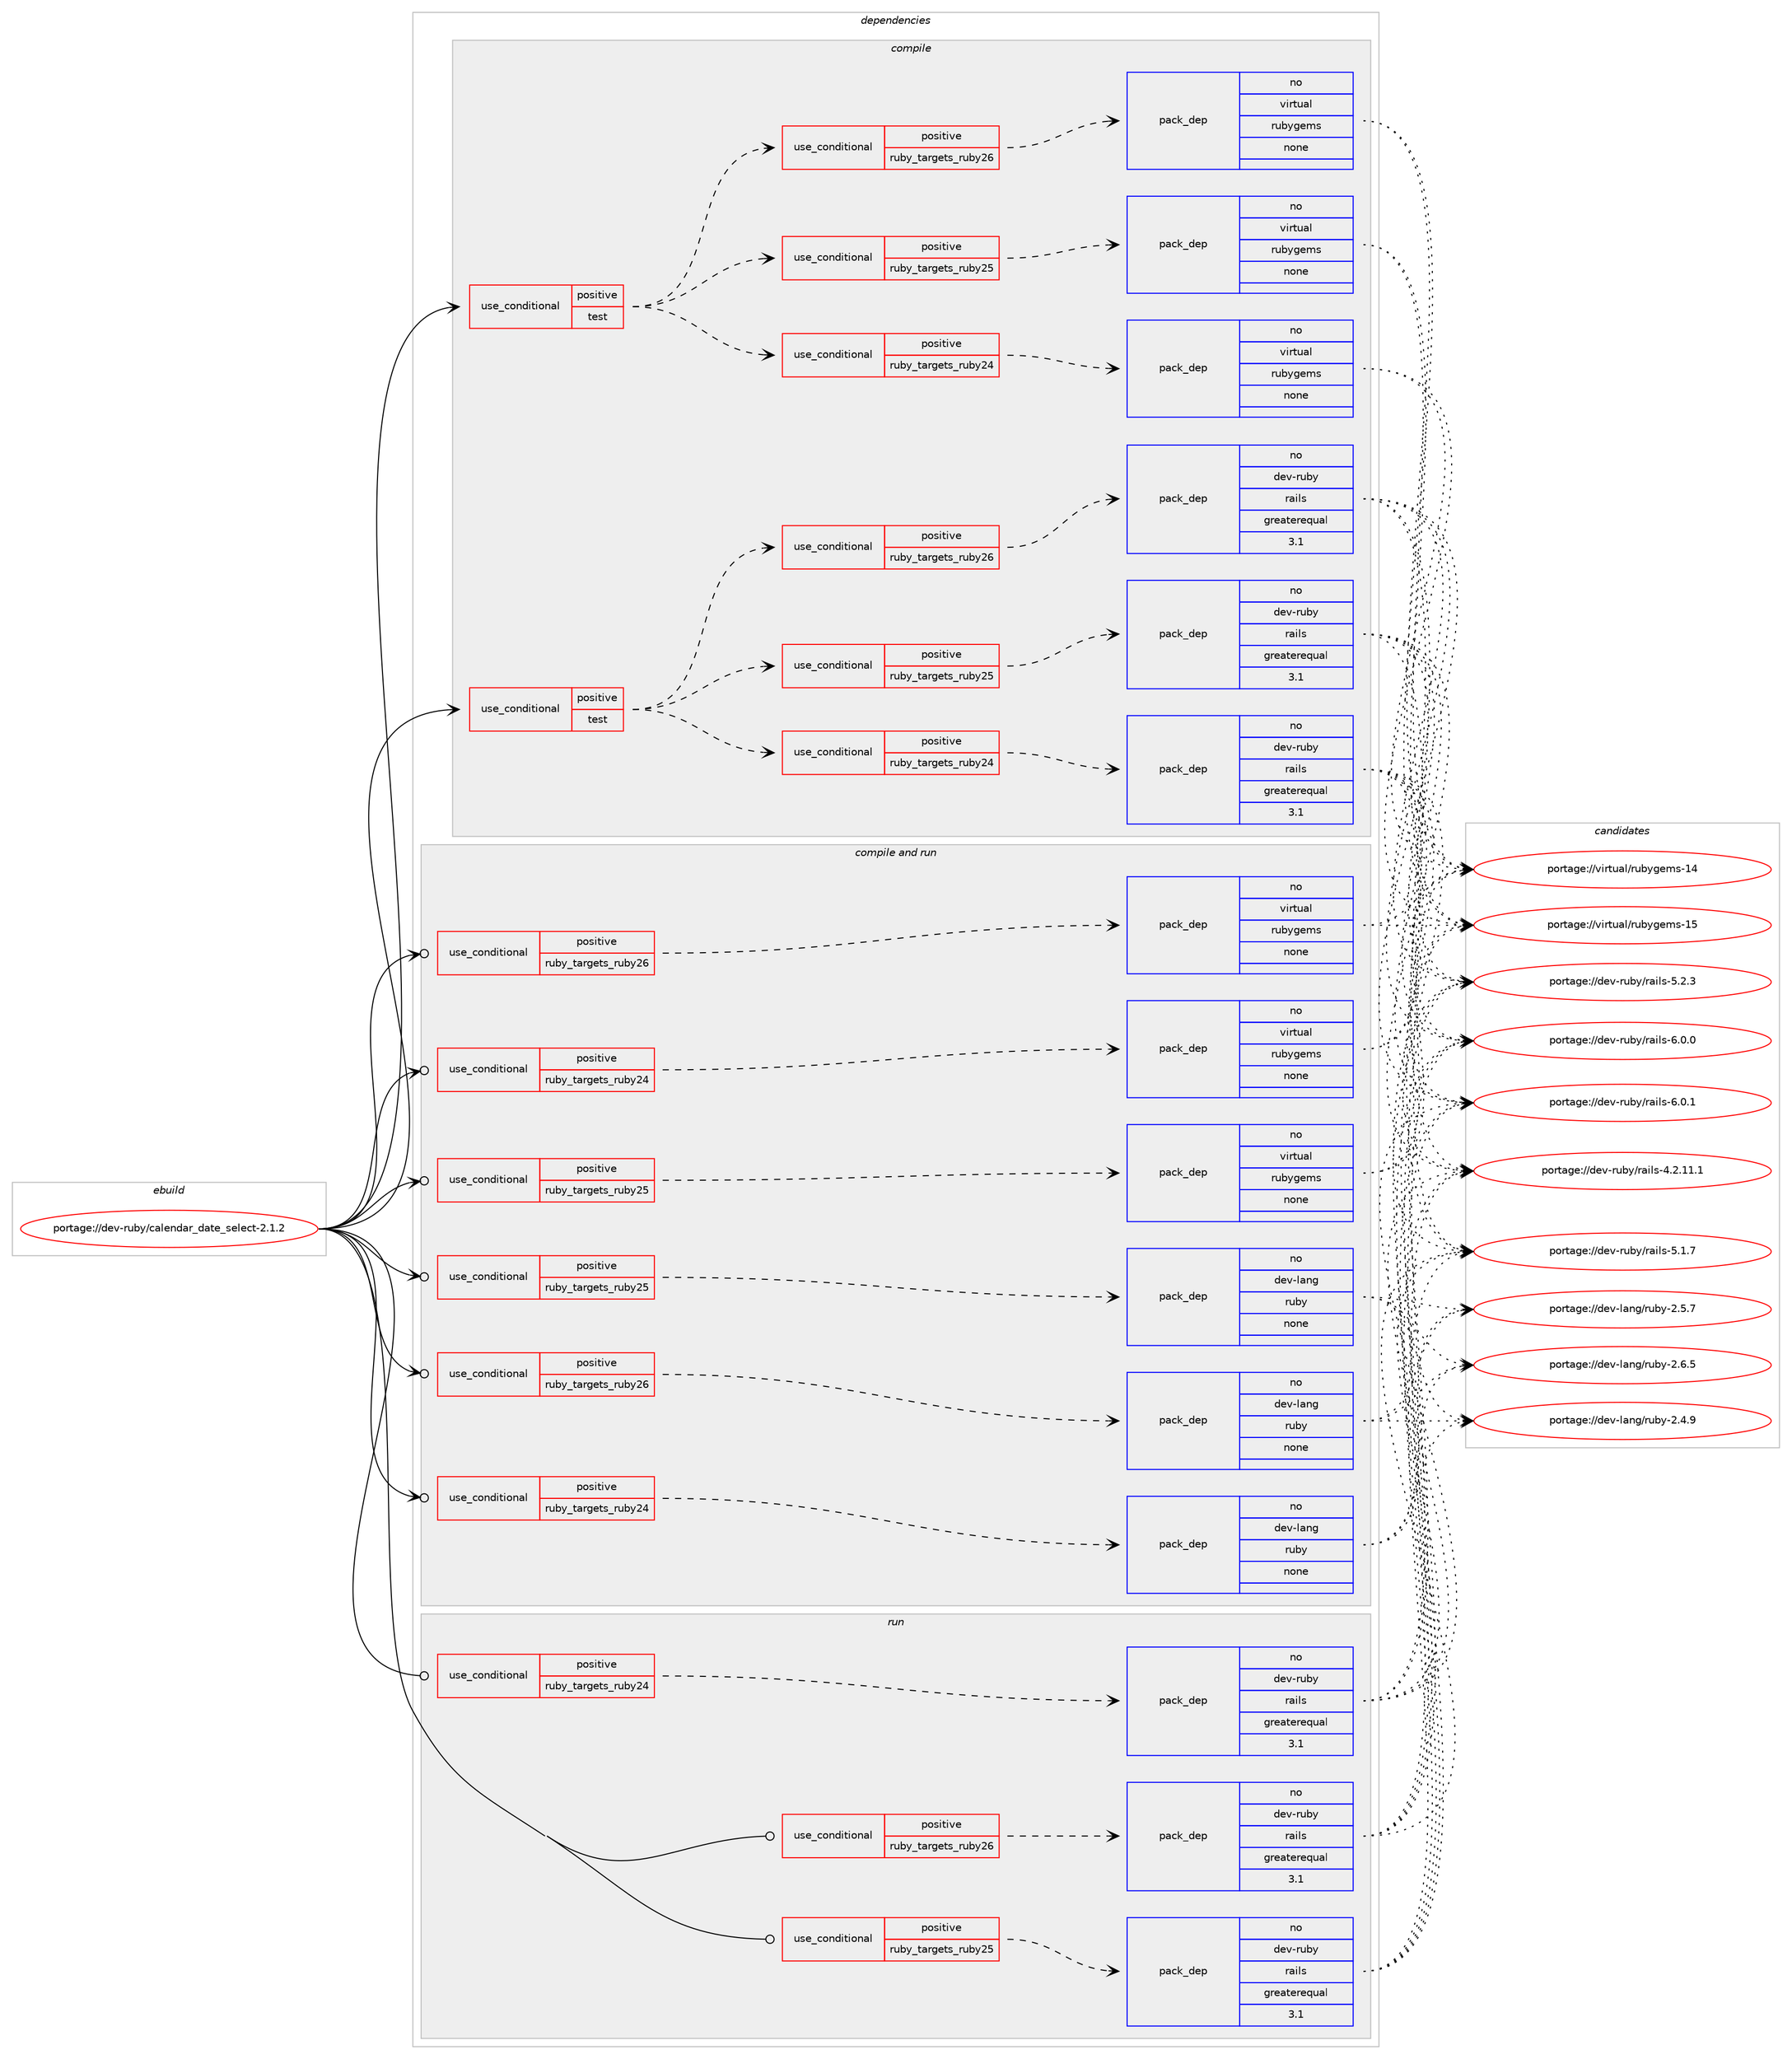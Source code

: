 digraph prolog {

# *************
# Graph options
# *************

newrank=true;
concentrate=true;
compound=true;
graph [rankdir=LR,fontname=Helvetica,fontsize=10,ranksep=1.5];#, ranksep=2.5, nodesep=0.2];
edge  [arrowhead=vee];
node  [fontname=Helvetica,fontsize=10];

# **********
# The ebuild
# **********

subgraph cluster_leftcol {
color=gray;
rank=same;
label=<<i>ebuild</i>>;
id [label="portage://dev-ruby/calendar_date_select-2.1.2", color=red, width=4, href="../dev-ruby/calendar_date_select-2.1.2.svg"];
}

# ****************
# The dependencies
# ****************

subgraph cluster_midcol {
color=gray;
label=<<i>dependencies</i>>;
subgraph cluster_compile {
fillcolor="#eeeeee";
style=filled;
label=<<i>compile</i>>;
subgraph cond48873 {
dependency214699 [label=<<TABLE BORDER="0" CELLBORDER="1" CELLSPACING="0" CELLPADDING="4"><TR><TD ROWSPAN="3" CELLPADDING="10">use_conditional</TD></TR><TR><TD>positive</TD></TR><TR><TD>test</TD></TR></TABLE>>, shape=none, color=red];
subgraph cond48874 {
dependency214700 [label=<<TABLE BORDER="0" CELLBORDER="1" CELLSPACING="0" CELLPADDING="4"><TR><TD ROWSPAN="3" CELLPADDING="10">use_conditional</TD></TR><TR><TD>positive</TD></TR><TR><TD>ruby_targets_ruby24</TD></TR></TABLE>>, shape=none, color=red];
subgraph pack162354 {
dependency214701 [label=<<TABLE BORDER="0" CELLBORDER="1" CELLSPACING="0" CELLPADDING="4" WIDTH="220"><TR><TD ROWSPAN="6" CELLPADDING="30">pack_dep</TD></TR><TR><TD WIDTH="110">no</TD></TR><TR><TD>dev-ruby</TD></TR><TR><TD>rails</TD></TR><TR><TD>greaterequal</TD></TR><TR><TD>3.1</TD></TR></TABLE>>, shape=none, color=blue];
}
dependency214700:e -> dependency214701:w [weight=20,style="dashed",arrowhead="vee"];
}
dependency214699:e -> dependency214700:w [weight=20,style="dashed",arrowhead="vee"];
subgraph cond48875 {
dependency214702 [label=<<TABLE BORDER="0" CELLBORDER="1" CELLSPACING="0" CELLPADDING="4"><TR><TD ROWSPAN="3" CELLPADDING="10">use_conditional</TD></TR><TR><TD>positive</TD></TR><TR><TD>ruby_targets_ruby25</TD></TR></TABLE>>, shape=none, color=red];
subgraph pack162355 {
dependency214703 [label=<<TABLE BORDER="0" CELLBORDER="1" CELLSPACING="0" CELLPADDING="4" WIDTH="220"><TR><TD ROWSPAN="6" CELLPADDING="30">pack_dep</TD></TR><TR><TD WIDTH="110">no</TD></TR><TR><TD>dev-ruby</TD></TR><TR><TD>rails</TD></TR><TR><TD>greaterequal</TD></TR><TR><TD>3.1</TD></TR></TABLE>>, shape=none, color=blue];
}
dependency214702:e -> dependency214703:w [weight=20,style="dashed",arrowhead="vee"];
}
dependency214699:e -> dependency214702:w [weight=20,style="dashed",arrowhead="vee"];
subgraph cond48876 {
dependency214704 [label=<<TABLE BORDER="0" CELLBORDER="1" CELLSPACING="0" CELLPADDING="4"><TR><TD ROWSPAN="3" CELLPADDING="10">use_conditional</TD></TR><TR><TD>positive</TD></TR><TR><TD>ruby_targets_ruby26</TD></TR></TABLE>>, shape=none, color=red];
subgraph pack162356 {
dependency214705 [label=<<TABLE BORDER="0" CELLBORDER="1" CELLSPACING="0" CELLPADDING="4" WIDTH="220"><TR><TD ROWSPAN="6" CELLPADDING="30">pack_dep</TD></TR><TR><TD WIDTH="110">no</TD></TR><TR><TD>dev-ruby</TD></TR><TR><TD>rails</TD></TR><TR><TD>greaterequal</TD></TR><TR><TD>3.1</TD></TR></TABLE>>, shape=none, color=blue];
}
dependency214704:e -> dependency214705:w [weight=20,style="dashed",arrowhead="vee"];
}
dependency214699:e -> dependency214704:w [weight=20,style="dashed",arrowhead="vee"];
}
id:e -> dependency214699:w [weight=20,style="solid",arrowhead="vee"];
subgraph cond48877 {
dependency214706 [label=<<TABLE BORDER="0" CELLBORDER="1" CELLSPACING="0" CELLPADDING="4"><TR><TD ROWSPAN="3" CELLPADDING="10">use_conditional</TD></TR><TR><TD>positive</TD></TR><TR><TD>test</TD></TR></TABLE>>, shape=none, color=red];
subgraph cond48878 {
dependency214707 [label=<<TABLE BORDER="0" CELLBORDER="1" CELLSPACING="0" CELLPADDING="4"><TR><TD ROWSPAN="3" CELLPADDING="10">use_conditional</TD></TR><TR><TD>positive</TD></TR><TR><TD>ruby_targets_ruby24</TD></TR></TABLE>>, shape=none, color=red];
subgraph pack162357 {
dependency214708 [label=<<TABLE BORDER="0" CELLBORDER="1" CELLSPACING="0" CELLPADDING="4" WIDTH="220"><TR><TD ROWSPAN="6" CELLPADDING="30">pack_dep</TD></TR><TR><TD WIDTH="110">no</TD></TR><TR><TD>virtual</TD></TR><TR><TD>rubygems</TD></TR><TR><TD>none</TD></TR><TR><TD></TD></TR></TABLE>>, shape=none, color=blue];
}
dependency214707:e -> dependency214708:w [weight=20,style="dashed",arrowhead="vee"];
}
dependency214706:e -> dependency214707:w [weight=20,style="dashed",arrowhead="vee"];
subgraph cond48879 {
dependency214709 [label=<<TABLE BORDER="0" CELLBORDER="1" CELLSPACING="0" CELLPADDING="4"><TR><TD ROWSPAN="3" CELLPADDING="10">use_conditional</TD></TR><TR><TD>positive</TD></TR><TR><TD>ruby_targets_ruby25</TD></TR></TABLE>>, shape=none, color=red];
subgraph pack162358 {
dependency214710 [label=<<TABLE BORDER="0" CELLBORDER="1" CELLSPACING="0" CELLPADDING="4" WIDTH="220"><TR><TD ROWSPAN="6" CELLPADDING="30">pack_dep</TD></TR><TR><TD WIDTH="110">no</TD></TR><TR><TD>virtual</TD></TR><TR><TD>rubygems</TD></TR><TR><TD>none</TD></TR><TR><TD></TD></TR></TABLE>>, shape=none, color=blue];
}
dependency214709:e -> dependency214710:w [weight=20,style="dashed",arrowhead="vee"];
}
dependency214706:e -> dependency214709:w [weight=20,style="dashed",arrowhead="vee"];
subgraph cond48880 {
dependency214711 [label=<<TABLE BORDER="0" CELLBORDER="1" CELLSPACING="0" CELLPADDING="4"><TR><TD ROWSPAN="3" CELLPADDING="10">use_conditional</TD></TR><TR><TD>positive</TD></TR><TR><TD>ruby_targets_ruby26</TD></TR></TABLE>>, shape=none, color=red];
subgraph pack162359 {
dependency214712 [label=<<TABLE BORDER="0" CELLBORDER="1" CELLSPACING="0" CELLPADDING="4" WIDTH="220"><TR><TD ROWSPAN="6" CELLPADDING="30">pack_dep</TD></TR><TR><TD WIDTH="110">no</TD></TR><TR><TD>virtual</TD></TR><TR><TD>rubygems</TD></TR><TR><TD>none</TD></TR><TR><TD></TD></TR></TABLE>>, shape=none, color=blue];
}
dependency214711:e -> dependency214712:w [weight=20,style="dashed",arrowhead="vee"];
}
dependency214706:e -> dependency214711:w [weight=20,style="dashed",arrowhead="vee"];
}
id:e -> dependency214706:w [weight=20,style="solid",arrowhead="vee"];
}
subgraph cluster_compileandrun {
fillcolor="#eeeeee";
style=filled;
label=<<i>compile and run</i>>;
subgraph cond48881 {
dependency214713 [label=<<TABLE BORDER="0" CELLBORDER="1" CELLSPACING="0" CELLPADDING="4"><TR><TD ROWSPAN="3" CELLPADDING="10">use_conditional</TD></TR><TR><TD>positive</TD></TR><TR><TD>ruby_targets_ruby24</TD></TR></TABLE>>, shape=none, color=red];
subgraph pack162360 {
dependency214714 [label=<<TABLE BORDER="0" CELLBORDER="1" CELLSPACING="0" CELLPADDING="4" WIDTH="220"><TR><TD ROWSPAN="6" CELLPADDING="30">pack_dep</TD></TR><TR><TD WIDTH="110">no</TD></TR><TR><TD>dev-lang</TD></TR><TR><TD>ruby</TD></TR><TR><TD>none</TD></TR><TR><TD></TD></TR></TABLE>>, shape=none, color=blue];
}
dependency214713:e -> dependency214714:w [weight=20,style="dashed",arrowhead="vee"];
}
id:e -> dependency214713:w [weight=20,style="solid",arrowhead="odotvee"];
subgraph cond48882 {
dependency214715 [label=<<TABLE BORDER="0" CELLBORDER="1" CELLSPACING="0" CELLPADDING="4"><TR><TD ROWSPAN="3" CELLPADDING="10">use_conditional</TD></TR><TR><TD>positive</TD></TR><TR><TD>ruby_targets_ruby24</TD></TR></TABLE>>, shape=none, color=red];
subgraph pack162361 {
dependency214716 [label=<<TABLE BORDER="0" CELLBORDER="1" CELLSPACING="0" CELLPADDING="4" WIDTH="220"><TR><TD ROWSPAN="6" CELLPADDING="30">pack_dep</TD></TR><TR><TD WIDTH="110">no</TD></TR><TR><TD>virtual</TD></TR><TR><TD>rubygems</TD></TR><TR><TD>none</TD></TR><TR><TD></TD></TR></TABLE>>, shape=none, color=blue];
}
dependency214715:e -> dependency214716:w [weight=20,style="dashed",arrowhead="vee"];
}
id:e -> dependency214715:w [weight=20,style="solid",arrowhead="odotvee"];
subgraph cond48883 {
dependency214717 [label=<<TABLE BORDER="0" CELLBORDER="1" CELLSPACING="0" CELLPADDING="4"><TR><TD ROWSPAN="3" CELLPADDING="10">use_conditional</TD></TR><TR><TD>positive</TD></TR><TR><TD>ruby_targets_ruby25</TD></TR></TABLE>>, shape=none, color=red];
subgraph pack162362 {
dependency214718 [label=<<TABLE BORDER="0" CELLBORDER="1" CELLSPACING="0" CELLPADDING="4" WIDTH="220"><TR><TD ROWSPAN="6" CELLPADDING="30">pack_dep</TD></TR><TR><TD WIDTH="110">no</TD></TR><TR><TD>dev-lang</TD></TR><TR><TD>ruby</TD></TR><TR><TD>none</TD></TR><TR><TD></TD></TR></TABLE>>, shape=none, color=blue];
}
dependency214717:e -> dependency214718:w [weight=20,style="dashed",arrowhead="vee"];
}
id:e -> dependency214717:w [weight=20,style="solid",arrowhead="odotvee"];
subgraph cond48884 {
dependency214719 [label=<<TABLE BORDER="0" CELLBORDER="1" CELLSPACING="0" CELLPADDING="4"><TR><TD ROWSPAN="3" CELLPADDING="10">use_conditional</TD></TR><TR><TD>positive</TD></TR><TR><TD>ruby_targets_ruby25</TD></TR></TABLE>>, shape=none, color=red];
subgraph pack162363 {
dependency214720 [label=<<TABLE BORDER="0" CELLBORDER="1" CELLSPACING="0" CELLPADDING="4" WIDTH="220"><TR><TD ROWSPAN="6" CELLPADDING="30">pack_dep</TD></TR><TR><TD WIDTH="110">no</TD></TR><TR><TD>virtual</TD></TR><TR><TD>rubygems</TD></TR><TR><TD>none</TD></TR><TR><TD></TD></TR></TABLE>>, shape=none, color=blue];
}
dependency214719:e -> dependency214720:w [weight=20,style="dashed",arrowhead="vee"];
}
id:e -> dependency214719:w [weight=20,style="solid",arrowhead="odotvee"];
subgraph cond48885 {
dependency214721 [label=<<TABLE BORDER="0" CELLBORDER="1" CELLSPACING="0" CELLPADDING="4"><TR><TD ROWSPAN="3" CELLPADDING="10">use_conditional</TD></TR><TR><TD>positive</TD></TR><TR><TD>ruby_targets_ruby26</TD></TR></TABLE>>, shape=none, color=red];
subgraph pack162364 {
dependency214722 [label=<<TABLE BORDER="0" CELLBORDER="1" CELLSPACING="0" CELLPADDING="4" WIDTH="220"><TR><TD ROWSPAN="6" CELLPADDING="30">pack_dep</TD></TR><TR><TD WIDTH="110">no</TD></TR><TR><TD>dev-lang</TD></TR><TR><TD>ruby</TD></TR><TR><TD>none</TD></TR><TR><TD></TD></TR></TABLE>>, shape=none, color=blue];
}
dependency214721:e -> dependency214722:w [weight=20,style="dashed",arrowhead="vee"];
}
id:e -> dependency214721:w [weight=20,style="solid",arrowhead="odotvee"];
subgraph cond48886 {
dependency214723 [label=<<TABLE BORDER="0" CELLBORDER="1" CELLSPACING="0" CELLPADDING="4"><TR><TD ROWSPAN="3" CELLPADDING="10">use_conditional</TD></TR><TR><TD>positive</TD></TR><TR><TD>ruby_targets_ruby26</TD></TR></TABLE>>, shape=none, color=red];
subgraph pack162365 {
dependency214724 [label=<<TABLE BORDER="0" CELLBORDER="1" CELLSPACING="0" CELLPADDING="4" WIDTH="220"><TR><TD ROWSPAN="6" CELLPADDING="30">pack_dep</TD></TR><TR><TD WIDTH="110">no</TD></TR><TR><TD>virtual</TD></TR><TR><TD>rubygems</TD></TR><TR><TD>none</TD></TR><TR><TD></TD></TR></TABLE>>, shape=none, color=blue];
}
dependency214723:e -> dependency214724:w [weight=20,style="dashed",arrowhead="vee"];
}
id:e -> dependency214723:w [weight=20,style="solid",arrowhead="odotvee"];
}
subgraph cluster_run {
fillcolor="#eeeeee";
style=filled;
label=<<i>run</i>>;
subgraph cond48887 {
dependency214725 [label=<<TABLE BORDER="0" CELLBORDER="1" CELLSPACING="0" CELLPADDING="4"><TR><TD ROWSPAN="3" CELLPADDING="10">use_conditional</TD></TR><TR><TD>positive</TD></TR><TR><TD>ruby_targets_ruby24</TD></TR></TABLE>>, shape=none, color=red];
subgraph pack162366 {
dependency214726 [label=<<TABLE BORDER="0" CELLBORDER="1" CELLSPACING="0" CELLPADDING="4" WIDTH="220"><TR><TD ROWSPAN="6" CELLPADDING="30">pack_dep</TD></TR><TR><TD WIDTH="110">no</TD></TR><TR><TD>dev-ruby</TD></TR><TR><TD>rails</TD></TR><TR><TD>greaterequal</TD></TR><TR><TD>3.1</TD></TR></TABLE>>, shape=none, color=blue];
}
dependency214725:e -> dependency214726:w [weight=20,style="dashed",arrowhead="vee"];
}
id:e -> dependency214725:w [weight=20,style="solid",arrowhead="odot"];
subgraph cond48888 {
dependency214727 [label=<<TABLE BORDER="0" CELLBORDER="1" CELLSPACING="0" CELLPADDING="4"><TR><TD ROWSPAN="3" CELLPADDING="10">use_conditional</TD></TR><TR><TD>positive</TD></TR><TR><TD>ruby_targets_ruby25</TD></TR></TABLE>>, shape=none, color=red];
subgraph pack162367 {
dependency214728 [label=<<TABLE BORDER="0" CELLBORDER="1" CELLSPACING="0" CELLPADDING="4" WIDTH="220"><TR><TD ROWSPAN="6" CELLPADDING="30">pack_dep</TD></TR><TR><TD WIDTH="110">no</TD></TR><TR><TD>dev-ruby</TD></TR><TR><TD>rails</TD></TR><TR><TD>greaterequal</TD></TR><TR><TD>3.1</TD></TR></TABLE>>, shape=none, color=blue];
}
dependency214727:e -> dependency214728:w [weight=20,style="dashed",arrowhead="vee"];
}
id:e -> dependency214727:w [weight=20,style="solid",arrowhead="odot"];
subgraph cond48889 {
dependency214729 [label=<<TABLE BORDER="0" CELLBORDER="1" CELLSPACING="0" CELLPADDING="4"><TR><TD ROWSPAN="3" CELLPADDING="10">use_conditional</TD></TR><TR><TD>positive</TD></TR><TR><TD>ruby_targets_ruby26</TD></TR></TABLE>>, shape=none, color=red];
subgraph pack162368 {
dependency214730 [label=<<TABLE BORDER="0" CELLBORDER="1" CELLSPACING="0" CELLPADDING="4" WIDTH="220"><TR><TD ROWSPAN="6" CELLPADDING="30">pack_dep</TD></TR><TR><TD WIDTH="110">no</TD></TR><TR><TD>dev-ruby</TD></TR><TR><TD>rails</TD></TR><TR><TD>greaterequal</TD></TR><TR><TD>3.1</TD></TR></TABLE>>, shape=none, color=blue];
}
dependency214729:e -> dependency214730:w [weight=20,style="dashed",arrowhead="vee"];
}
id:e -> dependency214729:w [weight=20,style="solid",arrowhead="odot"];
}
}

# **************
# The candidates
# **************

subgraph cluster_choices {
rank=same;
color=gray;
label=<<i>candidates</i>>;

subgraph choice162354 {
color=black;
nodesep=1;
choiceportage10010111845114117981214711497105108115455246504649494649 [label="portage://dev-ruby/rails-4.2.11.1", color=red, width=4,href="../dev-ruby/rails-4.2.11.1.svg"];
choiceportage10010111845114117981214711497105108115455346494655 [label="portage://dev-ruby/rails-5.1.7", color=red, width=4,href="../dev-ruby/rails-5.1.7.svg"];
choiceportage10010111845114117981214711497105108115455346504651 [label="portage://dev-ruby/rails-5.2.3", color=red, width=4,href="../dev-ruby/rails-5.2.3.svg"];
choiceportage10010111845114117981214711497105108115455446484648 [label="portage://dev-ruby/rails-6.0.0", color=red, width=4,href="../dev-ruby/rails-6.0.0.svg"];
choiceportage10010111845114117981214711497105108115455446484649 [label="portage://dev-ruby/rails-6.0.1", color=red, width=4,href="../dev-ruby/rails-6.0.1.svg"];
dependency214701:e -> choiceportage10010111845114117981214711497105108115455246504649494649:w [style=dotted,weight="100"];
dependency214701:e -> choiceportage10010111845114117981214711497105108115455346494655:w [style=dotted,weight="100"];
dependency214701:e -> choiceportage10010111845114117981214711497105108115455346504651:w [style=dotted,weight="100"];
dependency214701:e -> choiceportage10010111845114117981214711497105108115455446484648:w [style=dotted,weight="100"];
dependency214701:e -> choiceportage10010111845114117981214711497105108115455446484649:w [style=dotted,weight="100"];
}
subgraph choice162355 {
color=black;
nodesep=1;
choiceportage10010111845114117981214711497105108115455246504649494649 [label="portage://dev-ruby/rails-4.2.11.1", color=red, width=4,href="../dev-ruby/rails-4.2.11.1.svg"];
choiceportage10010111845114117981214711497105108115455346494655 [label="portage://dev-ruby/rails-5.1.7", color=red, width=4,href="../dev-ruby/rails-5.1.7.svg"];
choiceportage10010111845114117981214711497105108115455346504651 [label="portage://dev-ruby/rails-5.2.3", color=red, width=4,href="../dev-ruby/rails-5.2.3.svg"];
choiceportage10010111845114117981214711497105108115455446484648 [label="portage://dev-ruby/rails-6.0.0", color=red, width=4,href="../dev-ruby/rails-6.0.0.svg"];
choiceportage10010111845114117981214711497105108115455446484649 [label="portage://dev-ruby/rails-6.0.1", color=red, width=4,href="../dev-ruby/rails-6.0.1.svg"];
dependency214703:e -> choiceportage10010111845114117981214711497105108115455246504649494649:w [style=dotted,weight="100"];
dependency214703:e -> choiceportage10010111845114117981214711497105108115455346494655:w [style=dotted,weight="100"];
dependency214703:e -> choiceportage10010111845114117981214711497105108115455346504651:w [style=dotted,weight="100"];
dependency214703:e -> choiceportage10010111845114117981214711497105108115455446484648:w [style=dotted,weight="100"];
dependency214703:e -> choiceportage10010111845114117981214711497105108115455446484649:w [style=dotted,weight="100"];
}
subgraph choice162356 {
color=black;
nodesep=1;
choiceportage10010111845114117981214711497105108115455246504649494649 [label="portage://dev-ruby/rails-4.2.11.1", color=red, width=4,href="../dev-ruby/rails-4.2.11.1.svg"];
choiceportage10010111845114117981214711497105108115455346494655 [label="portage://dev-ruby/rails-5.1.7", color=red, width=4,href="../dev-ruby/rails-5.1.7.svg"];
choiceportage10010111845114117981214711497105108115455346504651 [label="portage://dev-ruby/rails-5.2.3", color=red, width=4,href="../dev-ruby/rails-5.2.3.svg"];
choiceportage10010111845114117981214711497105108115455446484648 [label="portage://dev-ruby/rails-6.0.0", color=red, width=4,href="../dev-ruby/rails-6.0.0.svg"];
choiceportage10010111845114117981214711497105108115455446484649 [label="portage://dev-ruby/rails-6.0.1", color=red, width=4,href="../dev-ruby/rails-6.0.1.svg"];
dependency214705:e -> choiceportage10010111845114117981214711497105108115455246504649494649:w [style=dotted,weight="100"];
dependency214705:e -> choiceportage10010111845114117981214711497105108115455346494655:w [style=dotted,weight="100"];
dependency214705:e -> choiceportage10010111845114117981214711497105108115455346504651:w [style=dotted,weight="100"];
dependency214705:e -> choiceportage10010111845114117981214711497105108115455446484648:w [style=dotted,weight="100"];
dependency214705:e -> choiceportage10010111845114117981214711497105108115455446484649:w [style=dotted,weight="100"];
}
subgraph choice162357 {
color=black;
nodesep=1;
choiceportage118105114116117971084711411798121103101109115454952 [label="portage://virtual/rubygems-14", color=red, width=4,href="../virtual/rubygems-14.svg"];
choiceportage118105114116117971084711411798121103101109115454953 [label="portage://virtual/rubygems-15", color=red, width=4,href="../virtual/rubygems-15.svg"];
dependency214708:e -> choiceportage118105114116117971084711411798121103101109115454952:w [style=dotted,weight="100"];
dependency214708:e -> choiceportage118105114116117971084711411798121103101109115454953:w [style=dotted,weight="100"];
}
subgraph choice162358 {
color=black;
nodesep=1;
choiceportage118105114116117971084711411798121103101109115454952 [label="portage://virtual/rubygems-14", color=red, width=4,href="../virtual/rubygems-14.svg"];
choiceportage118105114116117971084711411798121103101109115454953 [label="portage://virtual/rubygems-15", color=red, width=4,href="../virtual/rubygems-15.svg"];
dependency214710:e -> choiceportage118105114116117971084711411798121103101109115454952:w [style=dotted,weight="100"];
dependency214710:e -> choiceportage118105114116117971084711411798121103101109115454953:w [style=dotted,weight="100"];
}
subgraph choice162359 {
color=black;
nodesep=1;
choiceportage118105114116117971084711411798121103101109115454952 [label="portage://virtual/rubygems-14", color=red, width=4,href="../virtual/rubygems-14.svg"];
choiceportage118105114116117971084711411798121103101109115454953 [label="portage://virtual/rubygems-15", color=red, width=4,href="../virtual/rubygems-15.svg"];
dependency214712:e -> choiceportage118105114116117971084711411798121103101109115454952:w [style=dotted,weight="100"];
dependency214712:e -> choiceportage118105114116117971084711411798121103101109115454953:w [style=dotted,weight="100"];
}
subgraph choice162360 {
color=black;
nodesep=1;
choiceportage10010111845108971101034711411798121455046524657 [label="portage://dev-lang/ruby-2.4.9", color=red, width=4,href="../dev-lang/ruby-2.4.9.svg"];
choiceportage10010111845108971101034711411798121455046534655 [label="portage://dev-lang/ruby-2.5.7", color=red, width=4,href="../dev-lang/ruby-2.5.7.svg"];
choiceportage10010111845108971101034711411798121455046544653 [label="portage://dev-lang/ruby-2.6.5", color=red, width=4,href="../dev-lang/ruby-2.6.5.svg"];
dependency214714:e -> choiceportage10010111845108971101034711411798121455046524657:w [style=dotted,weight="100"];
dependency214714:e -> choiceportage10010111845108971101034711411798121455046534655:w [style=dotted,weight="100"];
dependency214714:e -> choiceportage10010111845108971101034711411798121455046544653:w [style=dotted,weight="100"];
}
subgraph choice162361 {
color=black;
nodesep=1;
choiceportage118105114116117971084711411798121103101109115454952 [label="portage://virtual/rubygems-14", color=red, width=4,href="../virtual/rubygems-14.svg"];
choiceportage118105114116117971084711411798121103101109115454953 [label="portage://virtual/rubygems-15", color=red, width=4,href="../virtual/rubygems-15.svg"];
dependency214716:e -> choiceportage118105114116117971084711411798121103101109115454952:w [style=dotted,weight="100"];
dependency214716:e -> choiceportage118105114116117971084711411798121103101109115454953:w [style=dotted,weight="100"];
}
subgraph choice162362 {
color=black;
nodesep=1;
choiceportage10010111845108971101034711411798121455046524657 [label="portage://dev-lang/ruby-2.4.9", color=red, width=4,href="../dev-lang/ruby-2.4.9.svg"];
choiceportage10010111845108971101034711411798121455046534655 [label="portage://dev-lang/ruby-2.5.7", color=red, width=4,href="../dev-lang/ruby-2.5.7.svg"];
choiceportage10010111845108971101034711411798121455046544653 [label="portage://dev-lang/ruby-2.6.5", color=red, width=4,href="../dev-lang/ruby-2.6.5.svg"];
dependency214718:e -> choiceportage10010111845108971101034711411798121455046524657:w [style=dotted,weight="100"];
dependency214718:e -> choiceportage10010111845108971101034711411798121455046534655:w [style=dotted,weight="100"];
dependency214718:e -> choiceportage10010111845108971101034711411798121455046544653:w [style=dotted,weight="100"];
}
subgraph choice162363 {
color=black;
nodesep=1;
choiceportage118105114116117971084711411798121103101109115454952 [label="portage://virtual/rubygems-14", color=red, width=4,href="../virtual/rubygems-14.svg"];
choiceportage118105114116117971084711411798121103101109115454953 [label="portage://virtual/rubygems-15", color=red, width=4,href="../virtual/rubygems-15.svg"];
dependency214720:e -> choiceportage118105114116117971084711411798121103101109115454952:w [style=dotted,weight="100"];
dependency214720:e -> choiceportage118105114116117971084711411798121103101109115454953:w [style=dotted,weight="100"];
}
subgraph choice162364 {
color=black;
nodesep=1;
choiceportage10010111845108971101034711411798121455046524657 [label="portage://dev-lang/ruby-2.4.9", color=red, width=4,href="../dev-lang/ruby-2.4.9.svg"];
choiceportage10010111845108971101034711411798121455046534655 [label="portage://dev-lang/ruby-2.5.7", color=red, width=4,href="../dev-lang/ruby-2.5.7.svg"];
choiceportage10010111845108971101034711411798121455046544653 [label="portage://dev-lang/ruby-2.6.5", color=red, width=4,href="../dev-lang/ruby-2.6.5.svg"];
dependency214722:e -> choiceportage10010111845108971101034711411798121455046524657:w [style=dotted,weight="100"];
dependency214722:e -> choiceportage10010111845108971101034711411798121455046534655:w [style=dotted,weight="100"];
dependency214722:e -> choiceportage10010111845108971101034711411798121455046544653:w [style=dotted,weight="100"];
}
subgraph choice162365 {
color=black;
nodesep=1;
choiceportage118105114116117971084711411798121103101109115454952 [label="portage://virtual/rubygems-14", color=red, width=4,href="../virtual/rubygems-14.svg"];
choiceportage118105114116117971084711411798121103101109115454953 [label="portage://virtual/rubygems-15", color=red, width=4,href="../virtual/rubygems-15.svg"];
dependency214724:e -> choiceportage118105114116117971084711411798121103101109115454952:w [style=dotted,weight="100"];
dependency214724:e -> choiceportage118105114116117971084711411798121103101109115454953:w [style=dotted,weight="100"];
}
subgraph choice162366 {
color=black;
nodesep=1;
choiceportage10010111845114117981214711497105108115455246504649494649 [label="portage://dev-ruby/rails-4.2.11.1", color=red, width=4,href="../dev-ruby/rails-4.2.11.1.svg"];
choiceportage10010111845114117981214711497105108115455346494655 [label="portage://dev-ruby/rails-5.1.7", color=red, width=4,href="../dev-ruby/rails-5.1.7.svg"];
choiceportage10010111845114117981214711497105108115455346504651 [label="portage://dev-ruby/rails-5.2.3", color=red, width=4,href="../dev-ruby/rails-5.2.3.svg"];
choiceportage10010111845114117981214711497105108115455446484648 [label="portage://dev-ruby/rails-6.0.0", color=red, width=4,href="../dev-ruby/rails-6.0.0.svg"];
choiceportage10010111845114117981214711497105108115455446484649 [label="portage://dev-ruby/rails-6.0.1", color=red, width=4,href="../dev-ruby/rails-6.0.1.svg"];
dependency214726:e -> choiceportage10010111845114117981214711497105108115455246504649494649:w [style=dotted,weight="100"];
dependency214726:e -> choiceportage10010111845114117981214711497105108115455346494655:w [style=dotted,weight="100"];
dependency214726:e -> choiceportage10010111845114117981214711497105108115455346504651:w [style=dotted,weight="100"];
dependency214726:e -> choiceportage10010111845114117981214711497105108115455446484648:w [style=dotted,weight="100"];
dependency214726:e -> choiceportage10010111845114117981214711497105108115455446484649:w [style=dotted,weight="100"];
}
subgraph choice162367 {
color=black;
nodesep=1;
choiceportage10010111845114117981214711497105108115455246504649494649 [label="portage://dev-ruby/rails-4.2.11.1", color=red, width=4,href="../dev-ruby/rails-4.2.11.1.svg"];
choiceportage10010111845114117981214711497105108115455346494655 [label="portage://dev-ruby/rails-5.1.7", color=red, width=4,href="../dev-ruby/rails-5.1.7.svg"];
choiceportage10010111845114117981214711497105108115455346504651 [label="portage://dev-ruby/rails-5.2.3", color=red, width=4,href="../dev-ruby/rails-5.2.3.svg"];
choiceportage10010111845114117981214711497105108115455446484648 [label="portage://dev-ruby/rails-6.0.0", color=red, width=4,href="../dev-ruby/rails-6.0.0.svg"];
choiceportage10010111845114117981214711497105108115455446484649 [label="portage://dev-ruby/rails-6.0.1", color=red, width=4,href="../dev-ruby/rails-6.0.1.svg"];
dependency214728:e -> choiceportage10010111845114117981214711497105108115455246504649494649:w [style=dotted,weight="100"];
dependency214728:e -> choiceportage10010111845114117981214711497105108115455346494655:w [style=dotted,weight="100"];
dependency214728:e -> choiceportage10010111845114117981214711497105108115455346504651:w [style=dotted,weight="100"];
dependency214728:e -> choiceportage10010111845114117981214711497105108115455446484648:w [style=dotted,weight="100"];
dependency214728:e -> choiceportage10010111845114117981214711497105108115455446484649:w [style=dotted,weight="100"];
}
subgraph choice162368 {
color=black;
nodesep=1;
choiceportage10010111845114117981214711497105108115455246504649494649 [label="portage://dev-ruby/rails-4.2.11.1", color=red, width=4,href="../dev-ruby/rails-4.2.11.1.svg"];
choiceportage10010111845114117981214711497105108115455346494655 [label="portage://dev-ruby/rails-5.1.7", color=red, width=4,href="../dev-ruby/rails-5.1.7.svg"];
choiceportage10010111845114117981214711497105108115455346504651 [label="portage://dev-ruby/rails-5.2.3", color=red, width=4,href="../dev-ruby/rails-5.2.3.svg"];
choiceportage10010111845114117981214711497105108115455446484648 [label="portage://dev-ruby/rails-6.0.0", color=red, width=4,href="../dev-ruby/rails-6.0.0.svg"];
choiceportage10010111845114117981214711497105108115455446484649 [label="portage://dev-ruby/rails-6.0.1", color=red, width=4,href="../dev-ruby/rails-6.0.1.svg"];
dependency214730:e -> choiceportage10010111845114117981214711497105108115455246504649494649:w [style=dotted,weight="100"];
dependency214730:e -> choiceportage10010111845114117981214711497105108115455346494655:w [style=dotted,weight="100"];
dependency214730:e -> choiceportage10010111845114117981214711497105108115455346504651:w [style=dotted,weight="100"];
dependency214730:e -> choiceportage10010111845114117981214711497105108115455446484648:w [style=dotted,weight="100"];
dependency214730:e -> choiceportage10010111845114117981214711497105108115455446484649:w [style=dotted,weight="100"];
}
}

}

